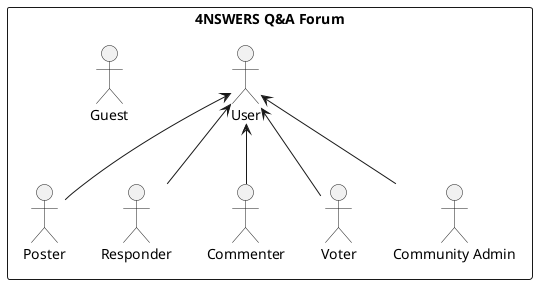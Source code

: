 @startuml
top to bottom direction

rectangle "4NSWERS Q&A Forum" {

  actor User
  actor Guest
  actor Poster as PosterUser
  actor Responder as ResponderUser
  actor Commenter as CommentUser
  actor Voter as VoterUser
  actor "Community Admin" as AdminUser

  User <-- PosterUser
  User <-- ResponderUser
  User <-- CommentUser
  User <-- VoterUser
  User <-- AdminUser

}

@enduml

